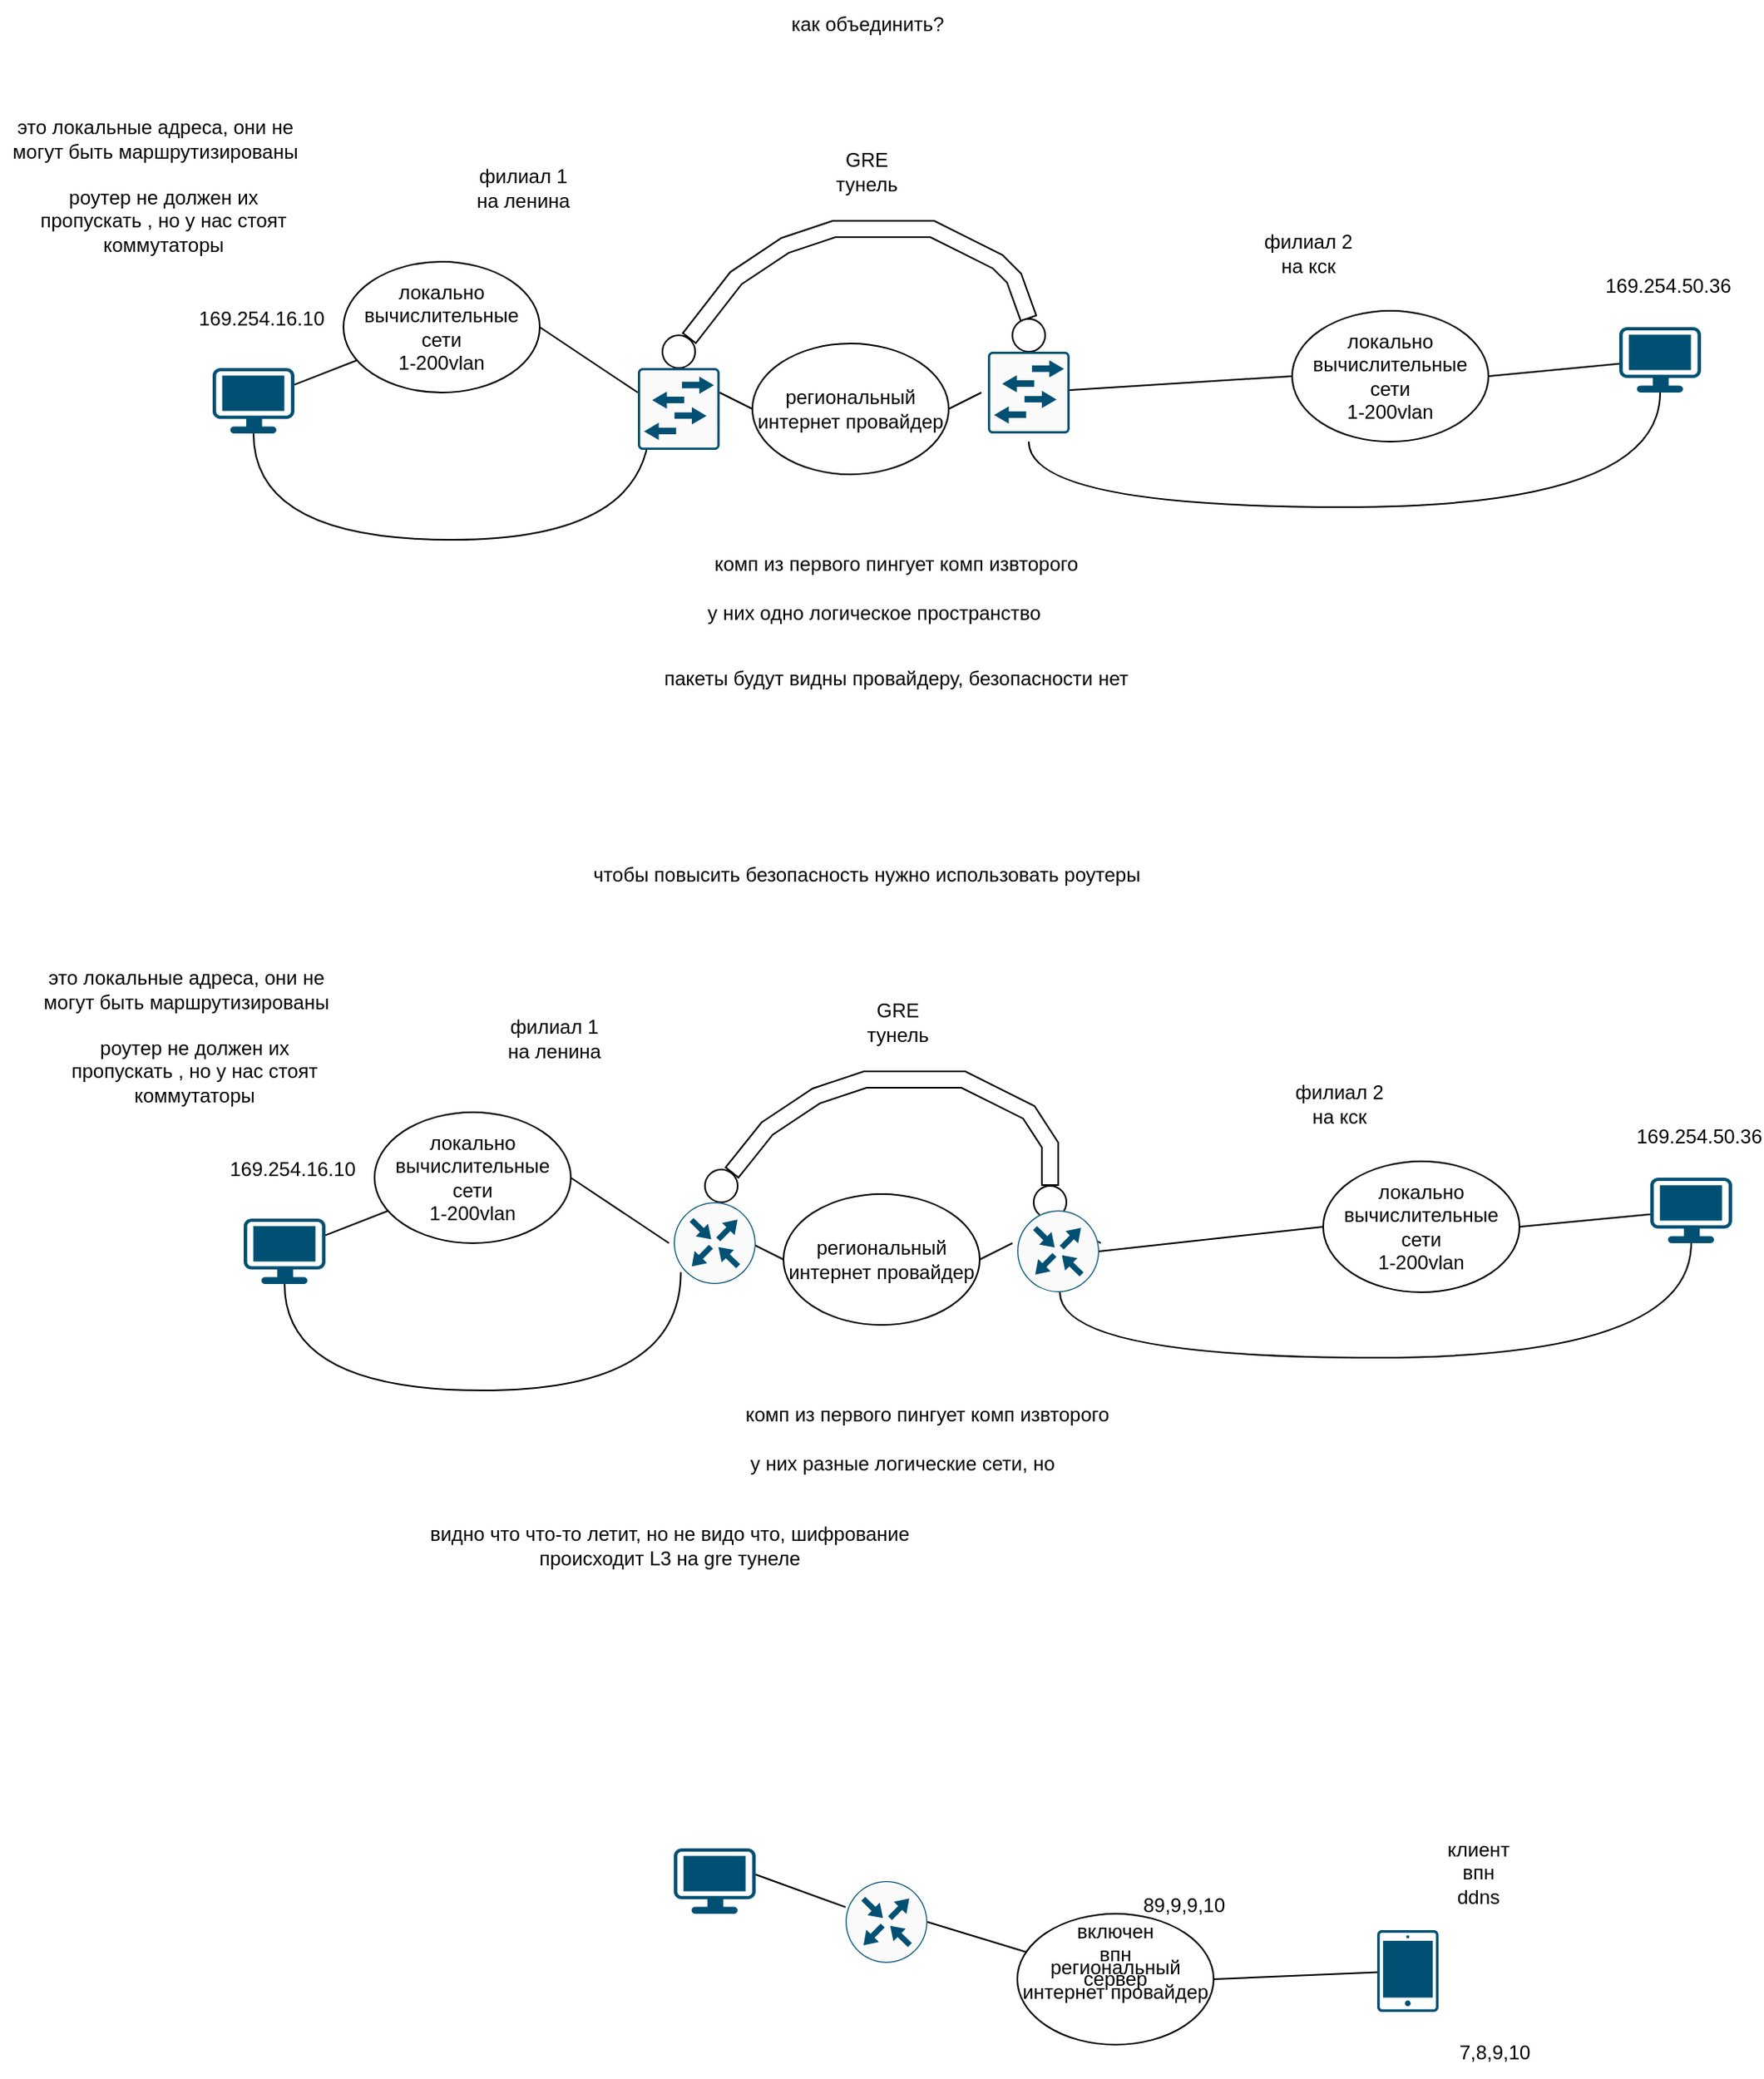 <mxfile version="22.0.4" type="github">
  <diagram name="Страница — 1" id="FvAb1zWmd12DKddEdcqH">
    <mxGraphModel dx="1876" dy="568" grid="1" gridSize="10" guides="1" tooltips="1" connect="1" arrows="1" fold="1" page="1" pageScale="1" pageWidth="827" pageHeight="1169" math="0" shadow="0">
      <root>
        <mxCell id="0" />
        <mxCell id="1" parent="0" />
        <mxCell id="oi5rNFnieB_lzFpVS_D--7" style="rounded=0;orthogonalLoop=1;jettySize=auto;html=1;exitX=0;exitY=0.5;exitDx=0;exitDy=0;entryX=1;entryY=0.5;entryDx=0;entryDy=0;endArrow=none;endFill=0;" edge="1" parent="1" target="oi5rNFnieB_lzFpVS_D--2">
          <mxGeometry relative="1" as="geometry">
            <mxPoint x="260" y="240" as="sourcePoint" />
          </mxGeometry>
        </mxCell>
        <mxCell id="oi5rNFnieB_lzFpVS_D--1" value="региональный интернет провайдер" style="ellipse;whiteSpace=wrap;html=1;" vertex="1" parent="1">
          <mxGeometry x="330" y="210" width="120" height="80" as="geometry" />
        </mxCell>
        <mxCell id="oi5rNFnieB_lzFpVS_D--2" value="локально вычислительные сети&lt;br&gt;1-200vlan" style="ellipse;whiteSpace=wrap;html=1;" vertex="1" parent="1">
          <mxGeometry x="80" y="160" width="120" height="80" as="geometry" />
        </mxCell>
        <mxCell id="oi5rNFnieB_lzFpVS_D--3" value="филиал 1&lt;br&gt;на ленина" style="text;html=1;strokeColor=none;fillColor=none;align=center;verticalAlign=middle;whiteSpace=wrap;rounded=0;" vertex="1" parent="1">
          <mxGeometry x="160" y="100" width="60" height="30" as="geometry" />
        </mxCell>
        <mxCell id="oi5rNFnieB_lzFpVS_D--4" value="филиал 2&lt;br&gt;на кск" style="text;html=1;strokeColor=none;fillColor=none;align=center;verticalAlign=middle;whiteSpace=wrap;rounded=0;" vertex="1" parent="1">
          <mxGeometry x="640" y="140" width="60" height="30" as="geometry" />
        </mxCell>
        <mxCell id="oi5rNFnieB_lzFpVS_D--5" value="локально вычислительные сети&lt;br&gt;1-200vlan" style="ellipse;whiteSpace=wrap;html=1;" vertex="1" parent="1">
          <mxGeometry x="660" y="190" width="120" height="80" as="geometry" />
        </mxCell>
        <mxCell id="oi5rNFnieB_lzFpVS_D--8" value="GRE &lt;br&gt;тунель" style="text;html=1;strokeColor=none;fillColor=none;align=center;verticalAlign=middle;whiteSpace=wrap;rounded=0;" vertex="1" parent="1">
          <mxGeometry x="370" y="90" width="60" height="30" as="geometry" />
        </mxCell>
        <mxCell id="oi5rNFnieB_lzFpVS_D--9" value="как объединить?" style="text;html=1;align=center;verticalAlign=middle;resizable=0;points=[];autosize=1;strokeColor=none;fillColor=none;" vertex="1" parent="1">
          <mxGeometry x="340" width="120" height="30" as="geometry" />
        </mxCell>
        <mxCell id="oi5rNFnieB_lzFpVS_D--10" value="" style="shape=flexArrow;endArrow=none;html=1;rounded=0;endFill=0;entryX=0.5;entryY=0;entryDx=0;entryDy=0;" edge="1" parent="1" source="oi5rNFnieB_lzFpVS_D--12" target="oi5rNFnieB_lzFpVS_D--14">
          <mxGeometry width="50" height="50" relative="1" as="geometry">
            <mxPoint x="320" y="230" as="sourcePoint" />
            <mxPoint x="570" y="180" as="targetPoint" />
            <Array as="points">
              <mxPoint x="320" y="170" />
              <mxPoint x="350" y="150" />
              <mxPoint x="380" y="140" />
              <mxPoint x="410" y="140" />
              <mxPoint x="440" y="140" />
              <mxPoint x="460" y="150" />
              <mxPoint x="480" y="160" />
              <mxPoint x="490" y="170" />
            </Array>
          </mxGeometry>
        </mxCell>
        <mxCell id="oi5rNFnieB_lzFpVS_D--12" value="" style="ellipse;whiteSpace=wrap;html=1;aspect=fixed;" vertex="1" parent="1">
          <mxGeometry x="275" y="205" width="20" height="20" as="geometry" />
        </mxCell>
        <mxCell id="oi5rNFnieB_lzFpVS_D--14" value="" style="ellipse;whiteSpace=wrap;html=1;aspect=fixed;" vertex="1" parent="1">
          <mxGeometry x="489" y="195" width="20" height="20" as="geometry" />
        </mxCell>
        <mxCell id="oi5rNFnieB_lzFpVS_D--19" value="" style="sketch=0;points=[[0.5,0,0],[1,0.5,0],[0.5,1,0],[0,0.5,0],[0.145,0.145,0],[0.856,0.145,0],[0.855,0.856,0],[0.145,0.855,0]];verticalLabelPosition=bottom;html=1;verticalAlign=top;aspect=fixed;align=center;pointerEvents=1;shape=mxgraph.cisco19.rect;prIcon=router;fillColor=#FAFAFA;strokeColor=#005073;" vertex="1" parent="1">
          <mxGeometry x="387" y="1150" width="50" height="50" as="geometry" />
        </mxCell>
        <mxCell id="oi5rNFnieB_lzFpVS_D--20" value="" style="points=[[0.03,0.03,0],[0.5,0,0],[0.97,0.03,0],[1,0.4,0],[0.97,0.745,0],[0.5,1,0],[0.03,0.745,0],[0,0.4,0]];verticalLabelPosition=bottom;sketch=0;html=1;verticalAlign=top;aspect=fixed;align=center;pointerEvents=1;shape=mxgraph.cisco19.workstation;fillColor=#005073;strokeColor=none;" vertex="1" parent="1">
          <mxGeometry x="282" y="1130" width="50" height="40" as="geometry" />
        </mxCell>
        <mxCell id="oi5rNFnieB_lzFpVS_D--21" value="региональный интернет провайдер" style="ellipse;whiteSpace=wrap;html=1;" vertex="1" parent="1">
          <mxGeometry x="492" y="1170" width="120" height="80" as="geometry" />
        </mxCell>
        <mxCell id="oi5rNFnieB_lzFpVS_D--24" style="rounded=0;orthogonalLoop=1;jettySize=auto;html=1;entryX=1;entryY=0.5;entryDx=0;entryDy=0;endArrow=none;endFill=0;" edge="1" parent="1" source="oi5rNFnieB_lzFpVS_D--22" target="oi5rNFnieB_lzFpVS_D--21">
          <mxGeometry relative="1" as="geometry" />
        </mxCell>
        <mxCell id="oi5rNFnieB_lzFpVS_D--22" value="" style="sketch=0;points=[[0.015,0.015,0],[0.985,0.015,0],[0.985,0.985,0],[0.015,0.985,0],[0.25,0,0],[0.5,0,0],[0.75,0,0],[1,0.25,0],[1,0.5,0],[1,0.75,0],[0.75,1,0],[0.5,1,0],[0.25,1,0],[0,0.75,0],[0,0.5,0],[0,0.25,0]];verticalLabelPosition=bottom;html=1;verticalAlign=top;aspect=fixed;align=center;pointerEvents=1;shape=mxgraph.cisco19.handheld;fillColor=#005073;strokeColor=none;" vertex="1" parent="1">
          <mxGeometry x="712" y="1180" width="37.5" height="50" as="geometry" />
        </mxCell>
        <mxCell id="oi5rNFnieB_lzFpVS_D--23" value="включен впн сервер" style="text;html=1;strokeColor=none;fillColor=none;align=center;verticalAlign=middle;whiteSpace=wrap;rounded=0;" vertex="1" parent="1">
          <mxGeometry x="522" y="1180" width="60" height="30" as="geometry" />
        </mxCell>
        <mxCell id="oi5rNFnieB_lzFpVS_D--25" style="rounded=0;orthogonalLoop=1;jettySize=auto;html=1;entryX=1;entryY=0.5;entryDx=0;entryDy=0;entryPerimeter=0;endArrow=none;endFill=0;" edge="1" parent="1" source="oi5rNFnieB_lzFpVS_D--21" target="oi5rNFnieB_lzFpVS_D--19">
          <mxGeometry relative="1" as="geometry" />
        </mxCell>
        <mxCell id="oi5rNFnieB_lzFpVS_D--26" style="rounded=0;orthogonalLoop=1;jettySize=auto;html=1;entryX=1;entryY=0.4;entryDx=0;entryDy=0;entryPerimeter=0;endArrow=none;endFill=0;" edge="1" parent="1" source="oi5rNFnieB_lzFpVS_D--19" target="oi5rNFnieB_lzFpVS_D--20">
          <mxGeometry relative="1" as="geometry" />
        </mxCell>
        <mxCell id="oi5rNFnieB_lzFpVS_D--27" value="клиент впн&lt;br&gt;ddns" style="text;html=1;strokeColor=none;fillColor=none;align=center;verticalAlign=middle;whiteSpace=wrap;rounded=0;" vertex="1" parent="1">
          <mxGeometry x="744" y="1130" width="60" height="30" as="geometry" />
        </mxCell>
        <mxCell id="oi5rNFnieB_lzFpVS_D--28" value="7,8,9,10" style="text;html=1;strokeColor=none;fillColor=none;align=center;verticalAlign=middle;whiteSpace=wrap;rounded=0;" vertex="1" parent="1">
          <mxGeometry x="754" y="1240" width="60" height="30" as="geometry" />
        </mxCell>
        <mxCell id="oi5rNFnieB_lzFpVS_D--29" value="89,9,9,10" style="text;html=1;strokeColor=none;fillColor=none;align=center;verticalAlign=middle;whiteSpace=wrap;rounded=0;" vertex="1" parent="1">
          <mxGeometry x="564" y="1150" width="60" height="30" as="geometry" />
        </mxCell>
        <mxCell id="oi5rNFnieB_lzFpVS_D--30" value="" style="rounded=0;orthogonalLoop=1;jettySize=auto;html=1;exitX=0;exitY=0.5;exitDx=0;exitDy=0;entryX=1;entryY=0.5;entryDx=0;entryDy=0;endArrow=none;endFill=0;" edge="1" parent="1" source="oi5rNFnieB_lzFpVS_D--1">
          <mxGeometry relative="1" as="geometry">
            <mxPoint x="350" y="240" as="sourcePoint" />
            <mxPoint x="310" y="240" as="targetPoint" />
          </mxGeometry>
        </mxCell>
        <mxCell id="oi5rNFnieB_lzFpVS_D--32" value="" style="endArrow=none;html=1;rounded=0;entryX=0;entryY=0.5;entryDx=0;entryDy=0;exitX=1;exitY=0.5;exitDx=0;exitDy=0;" edge="1" parent="1" source="oi5rNFnieB_lzFpVS_D--1">
          <mxGeometry width="50" height="50" relative="1" as="geometry">
            <mxPoint x="470" y="240" as="sourcePoint" />
            <mxPoint x="470" y="240" as="targetPoint" />
          </mxGeometry>
        </mxCell>
        <mxCell id="oi5rNFnieB_lzFpVS_D--37" value="169.254.16.10" style="text;html=1;strokeColor=none;fillColor=none;align=center;verticalAlign=middle;whiteSpace=wrap;rounded=0;" vertex="1" parent="1">
          <mxGeometry y="180" width="60" height="30" as="geometry" />
        </mxCell>
        <mxCell id="oi5rNFnieB_lzFpVS_D--44" style="rounded=0;orthogonalLoop=1;jettySize=auto;html=1;endArrow=none;endFill=0;" edge="1" parent="1" source="oi5rNFnieB_lzFpVS_D--38" target="oi5rNFnieB_lzFpVS_D--2">
          <mxGeometry relative="1" as="geometry" />
        </mxCell>
        <mxCell id="oi5rNFnieB_lzFpVS_D--38" value="" style="points=[[0.03,0.03,0],[0.5,0,0],[0.97,0.03,0],[1,0.4,0],[0.97,0.745,0],[0.5,1,0],[0.03,0.745,0],[0,0.4,0]];verticalLabelPosition=bottom;sketch=0;html=1;verticalAlign=top;aspect=fixed;align=center;pointerEvents=1;shape=mxgraph.cisco19.workstation;fillColor=#005073;strokeColor=none;" vertex="1" parent="1">
          <mxGeometry y="225" width="50" height="40" as="geometry" />
        </mxCell>
        <mxCell id="oi5rNFnieB_lzFpVS_D--45" style="rounded=0;orthogonalLoop=1;jettySize=auto;html=1;entryX=1;entryY=0.5;entryDx=0;entryDy=0;endArrow=none;endFill=0;" edge="1" parent="1" source="oi5rNFnieB_lzFpVS_D--40" target="oi5rNFnieB_lzFpVS_D--5">
          <mxGeometry relative="1" as="geometry" />
        </mxCell>
        <mxCell id="oi5rNFnieB_lzFpVS_D--40" value="" style="points=[[0.03,0.03,0],[0.5,0,0],[0.97,0.03,0],[1,0.4,0],[0.97,0.745,0],[0.5,1,0],[0.03,0.745,0],[0,0.4,0]];verticalLabelPosition=bottom;sketch=0;html=1;verticalAlign=top;aspect=fixed;align=center;pointerEvents=1;shape=mxgraph.cisco19.workstation;fillColor=#005073;strokeColor=none;" vertex="1" parent="1">
          <mxGeometry x="860" y="200" width="50" height="40" as="geometry" />
        </mxCell>
        <mxCell id="oi5rNFnieB_lzFpVS_D--41" value="169.254.50.36" style="text;html=1;strokeColor=none;fillColor=none;align=center;verticalAlign=middle;whiteSpace=wrap;rounded=0;" vertex="1" parent="1">
          <mxGeometry x="860" y="160" width="60" height="30" as="geometry" />
        </mxCell>
        <mxCell id="oi5rNFnieB_lzFpVS_D--42" value="" style="endArrow=none;html=1;rounded=0;exitX=0.5;exitY=1;exitDx=0;exitDy=0;exitPerimeter=0;entryX=0.5;entryY=1;entryDx=0;entryDy=0;entryPerimeter=0;edgeStyle=orthogonalEdgeStyle;curved=1;" edge="1" parent="1" source="oi5rNFnieB_lzFpVS_D--40">
          <mxGeometry width="50" height="50" relative="1" as="geometry">
            <mxPoint x="884.38" y="310" as="sourcePoint" />
            <mxPoint x="499" y="270.0" as="targetPoint" />
            <Array as="points">
              <mxPoint x="885" y="310" />
              <mxPoint x="499" y="310" />
            </Array>
          </mxGeometry>
        </mxCell>
        <mxCell id="oi5rNFnieB_lzFpVS_D--43" value="" style="endArrow=none;html=1;rounded=0;exitX=0.5;exitY=1;exitDx=0;exitDy=0;exitPerimeter=0;entryX=0.145;entryY=0.855;entryDx=0;entryDy=0;entryPerimeter=0;edgeStyle=orthogonalEdgeStyle;curved=1;" edge="1" parent="1" source="oi5rNFnieB_lzFpVS_D--38">
          <mxGeometry width="50" height="50" relative="1" as="geometry">
            <mxPoint x="470" y="270" as="sourcePoint" />
            <mxPoint x="267.25" y="257.75" as="targetPoint" />
            <Array as="points">
              <mxPoint x="25" y="330" />
              <mxPoint x="267" y="330" />
            </Array>
          </mxGeometry>
        </mxCell>
        <mxCell id="oi5rNFnieB_lzFpVS_D--46" value="комп из первого пингует комп извторого" style="text;html=1;strokeColor=none;fillColor=none;align=center;verticalAlign=middle;whiteSpace=wrap;rounded=0;" vertex="1" parent="1">
          <mxGeometry x="291" y="330" width="254" height="30" as="geometry" />
        </mxCell>
        <mxCell id="oi5rNFnieB_lzFpVS_D--47" value="у них одно логическое пространство" style="text;html=1;strokeColor=none;fillColor=none;align=center;verticalAlign=middle;whiteSpace=wrap;rounded=0;" vertex="1" parent="1">
          <mxGeometry x="282" y="360" width="245" height="30" as="geometry" />
        </mxCell>
        <mxCell id="oi5rNFnieB_lzFpVS_D--48" value="это локальные адреса, они не могут быть маршрутизированы" style="text;html=1;strokeColor=none;fillColor=none;align=center;verticalAlign=middle;whiteSpace=wrap;rounded=0;" vertex="1" parent="1">
          <mxGeometry x="-130" y="70" width="190" height="30" as="geometry" />
        </mxCell>
        <mxCell id="oi5rNFnieB_lzFpVS_D--49" value="роутер не должен их пропускать , но у нас стоят коммутаторы" style="text;html=1;strokeColor=none;fillColor=none;align=center;verticalAlign=middle;whiteSpace=wrap;rounded=0;" vertex="1" parent="1">
          <mxGeometry x="-120" y="120" width="180" height="30" as="geometry" />
        </mxCell>
        <mxCell id="oi5rNFnieB_lzFpVS_D--92" style="rounded=0;orthogonalLoop=1;jettySize=auto;html=1;entryX=0;entryY=0.5;entryDx=0;entryDy=0;endArrow=none;endFill=0;" edge="1" parent="1" source="oi5rNFnieB_lzFpVS_D--50" target="oi5rNFnieB_lzFpVS_D--5">
          <mxGeometry relative="1" as="geometry" />
        </mxCell>
        <mxCell id="oi5rNFnieB_lzFpVS_D--50" value="" style="sketch=0;points=[[0.015,0.015,0],[0.985,0.015,0],[0.985,0.985,0],[0.015,0.985,0],[0.25,0,0],[0.5,0,0],[0.75,0,0],[1,0.25,0],[1,0.5,0],[1,0.75,0],[0.75,1,0],[0.5,1,0],[0.25,1,0],[0,0.75,0],[0,0.5,0],[0,0.25,0]];verticalLabelPosition=bottom;html=1;verticalAlign=top;aspect=fixed;align=center;pointerEvents=1;shape=mxgraph.cisco19.rect;prIcon=l2_switch;fillColor=#FAFAFA;strokeColor=#005073;" vertex="1" parent="1">
          <mxGeometry x="474" y="215" width="50" height="50" as="geometry" />
        </mxCell>
        <mxCell id="oi5rNFnieB_lzFpVS_D--51" value="" style="sketch=0;points=[[0.015,0.015,0],[0.985,0.015,0],[0.985,0.985,0],[0.015,0.985,0],[0.25,0,0],[0.5,0,0],[0.75,0,0],[1,0.25,0],[1,0.5,0],[1,0.75,0],[0.75,1,0],[0.5,1,0],[0.25,1,0],[0,0.75,0],[0,0.5,0],[0,0.25,0]];verticalLabelPosition=bottom;html=1;verticalAlign=top;aspect=fixed;align=center;pointerEvents=1;shape=mxgraph.cisco19.rect;prIcon=l2_switch;fillColor=#FAFAFA;strokeColor=#005073;" vertex="1" parent="1">
          <mxGeometry x="260" y="225" width="50" height="50" as="geometry" />
        </mxCell>
        <mxCell id="oi5rNFnieB_lzFpVS_D--54" value="пакеты будут видны провайдеру, безопасности нет" style="text;html=1;strokeColor=none;fillColor=none;align=center;verticalAlign=middle;whiteSpace=wrap;rounded=0;" vertex="1" parent="1">
          <mxGeometry x="223" y="400" width="390" height="30" as="geometry" />
        </mxCell>
        <mxCell id="oi5rNFnieB_lzFpVS_D--56" style="rounded=0;orthogonalLoop=1;jettySize=auto;html=1;exitX=0;exitY=0.5;exitDx=0;exitDy=0;entryX=1;entryY=0.5;entryDx=0;entryDy=0;endArrow=none;endFill=0;" edge="1" parent="1" target="oi5rNFnieB_lzFpVS_D--58">
          <mxGeometry relative="1" as="geometry">
            <mxPoint x="279" y="760" as="sourcePoint" />
          </mxGeometry>
        </mxCell>
        <mxCell id="oi5rNFnieB_lzFpVS_D--57" value="региональный интернет провайдер" style="ellipse;whiteSpace=wrap;html=1;" vertex="1" parent="1">
          <mxGeometry x="349" y="730" width="120" height="80" as="geometry" />
        </mxCell>
        <mxCell id="oi5rNFnieB_lzFpVS_D--58" value="локально вычислительные сети&lt;br&gt;1-200vlan" style="ellipse;whiteSpace=wrap;html=1;" vertex="1" parent="1">
          <mxGeometry x="99" y="680" width="120" height="80" as="geometry" />
        </mxCell>
        <mxCell id="oi5rNFnieB_lzFpVS_D--59" value="филиал 1&lt;br&gt;на ленина" style="text;html=1;strokeColor=none;fillColor=none;align=center;verticalAlign=middle;whiteSpace=wrap;rounded=0;" vertex="1" parent="1">
          <mxGeometry x="179" y="620" width="60" height="30" as="geometry" />
        </mxCell>
        <mxCell id="oi5rNFnieB_lzFpVS_D--60" value="филиал 2&lt;br&gt;на кск" style="text;html=1;strokeColor=none;fillColor=none;align=center;verticalAlign=middle;whiteSpace=wrap;rounded=0;" vertex="1" parent="1">
          <mxGeometry x="659" y="660" width="60" height="30" as="geometry" />
        </mxCell>
        <mxCell id="oi5rNFnieB_lzFpVS_D--61" value="локально вычислительные сети&lt;br&gt;1-200vlan" style="ellipse;whiteSpace=wrap;html=1;" vertex="1" parent="1">
          <mxGeometry x="679" y="710" width="120" height="80" as="geometry" />
        </mxCell>
        <mxCell id="oi5rNFnieB_lzFpVS_D--62" value="" style="endArrow=none;html=1;rounded=0;entryX=0;entryY=0.5;entryDx=0;entryDy=0;exitX=1;exitY=0.5;exitDx=0;exitDy=0;exitPerimeter=0;" edge="1" parent="1" source="oi5rNFnieB_lzFpVS_D--87" target="oi5rNFnieB_lzFpVS_D--61">
          <mxGeometry width="50" height="50" relative="1" as="geometry">
            <mxPoint x="409" y="780" as="sourcePoint" />
            <mxPoint x="459" y="730" as="targetPoint" />
          </mxGeometry>
        </mxCell>
        <mxCell id="oi5rNFnieB_lzFpVS_D--63" value="GRE &lt;br&gt;тунель" style="text;html=1;strokeColor=none;fillColor=none;align=center;verticalAlign=middle;whiteSpace=wrap;rounded=0;" vertex="1" parent="1">
          <mxGeometry x="389" y="610" width="60" height="30" as="geometry" />
        </mxCell>
        <mxCell id="oi5rNFnieB_lzFpVS_D--64" value="" style="shape=flexArrow;endArrow=none;html=1;rounded=0;endFill=0;" edge="1" parent="1" source="oi5rNFnieB_lzFpVS_D--65" target="oi5rNFnieB_lzFpVS_D--67">
          <mxGeometry width="50" height="50" relative="1" as="geometry">
            <mxPoint x="339" y="750" as="sourcePoint" />
            <mxPoint x="549" y="760" as="targetPoint" />
            <Array as="points">
              <mxPoint x="339" y="690" />
              <mxPoint x="369" y="670" />
              <mxPoint x="399" y="660" />
              <mxPoint x="429" y="660" />
              <mxPoint x="459" y="660" />
              <mxPoint x="479" y="670" />
              <mxPoint x="499" y="680" />
              <mxPoint x="512" y="700" />
            </Array>
          </mxGeometry>
        </mxCell>
        <mxCell id="oi5rNFnieB_lzFpVS_D--65" value="" style="ellipse;whiteSpace=wrap;html=1;aspect=fixed;" vertex="1" parent="1">
          <mxGeometry x="301" y="715" width="20" height="20" as="geometry" />
        </mxCell>
        <mxCell id="oi5rNFnieB_lzFpVS_D--66" value="" style="endArrow=none;html=1;rounded=0;entryX=0;entryY=0.5;entryDx=0;entryDy=0;exitX=1;exitY=0.5;exitDx=0;exitDy=0;exitPerimeter=0;" edge="1" parent="1" target="oi5rNFnieB_lzFpVS_D--67">
          <mxGeometry width="50" height="50" relative="1" as="geometry">
            <mxPoint x="543" y="760" as="sourcePoint" />
            <mxPoint x="649" y="770" as="targetPoint" />
          </mxGeometry>
        </mxCell>
        <mxCell id="oi5rNFnieB_lzFpVS_D--67" value="" style="ellipse;whiteSpace=wrap;html=1;aspect=fixed;" vertex="1" parent="1">
          <mxGeometry x="502" y="725" width="20" height="20" as="geometry" />
        </mxCell>
        <mxCell id="oi5rNFnieB_lzFpVS_D--68" value="" style="rounded=0;orthogonalLoop=1;jettySize=auto;html=1;exitX=0;exitY=0.5;exitDx=0;exitDy=0;entryX=1;entryY=0.5;entryDx=0;entryDy=0;endArrow=none;endFill=0;" edge="1" parent="1" source="oi5rNFnieB_lzFpVS_D--57">
          <mxGeometry relative="1" as="geometry">
            <mxPoint x="369" y="760" as="sourcePoint" />
            <mxPoint x="329" y="760" as="targetPoint" />
          </mxGeometry>
        </mxCell>
        <mxCell id="oi5rNFnieB_lzFpVS_D--69" value="" style="endArrow=none;html=1;rounded=0;entryX=0;entryY=0.5;entryDx=0;entryDy=0;exitX=1;exitY=0.5;exitDx=0;exitDy=0;" edge="1" parent="1" source="oi5rNFnieB_lzFpVS_D--57">
          <mxGeometry width="50" height="50" relative="1" as="geometry">
            <mxPoint x="489" y="760" as="sourcePoint" />
            <mxPoint x="489" y="760" as="targetPoint" />
          </mxGeometry>
        </mxCell>
        <mxCell id="oi5rNFnieB_lzFpVS_D--70" value="169.254.16.10" style="text;html=1;strokeColor=none;fillColor=none;align=center;verticalAlign=middle;whiteSpace=wrap;rounded=0;" vertex="1" parent="1">
          <mxGeometry x="19" y="700" width="60" height="30" as="geometry" />
        </mxCell>
        <mxCell id="oi5rNFnieB_lzFpVS_D--71" style="rounded=0;orthogonalLoop=1;jettySize=auto;html=1;endArrow=none;endFill=0;" edge="1" parent="1" source="oi5rNFnieB_lzFpVS_D--72" target="oi5rNFnieB_lzFpVS_D--58">
          <mxGeometry relative="1" as="geometry" />
        </mxCell>
        <mxCell id="oi5rNFnieB_lzFpVS_D--72" value="" style="points=[[0.03,0.03,0],[0.5,0,0],[0.97,0.03,0],[1,0.4,0],[0.97,0.745,0],[0.5,1,0],[0.03,0.745,0],[0,0.4,0]];verticalLabelPosition=bottom;sketch=0;html=1;verticalAlign=top;aspect=fixed;align=center;pointerEvents=1;shape=mxgraph.cisco19.workstation;fillColor=#005073;strokeColor=none;" vertex="1" parent="1">
          <mxGeometry x="19" y="745" width="50" height="40" as="geometry" />
        </mxCell>
        <mxCell id="oi5rNFnieB_lzFpVS_D--73" style="rounded=0;orthogonalLoop=1;jettySize=auto;html=1;entryX=1;entryY=0.5;entryDx=0;entryDy=0;endArrow=none;endFill=0;" edge="1" parent="1" source="oi5rNFnieB_lzFpVS_D--74" target="oi5rNFnieB_lzFpVS_D--61">
          <mxGeometry relative="1" as="geometry" />
        </mxCell>
        <mxCell id="oi5rNFnieB_lzFpVS_D--74" value="" style="points=[[0.03,0.03,0],[0.5,0,0],[0.97,0.03,0],[1,0.4,0],[0.97,0.745,0],[0.5,1,0],[0.03,0.745,0],[0,0.4,0]];verticalLabelPosition=bottom;sketch=0;html=1;verticalAlign=top;aspect=fixed;align=center;pointerEvents=1;shape=mxgraph.cisco19.workstation;fillColor=#005073;strokeColor=none;" vertex="1" parent="1">
          <mxGeometry x="879" y="720" width="50" height="40" as="geometry" />
        </mxCell>
        <mxCell id="oi5rNFnieB_lzFpVS_D--75" value="169.254.50.36" style="text;html=1;strokeColor=none;fillColor=none;align=center;verticalAlign=middle;whiteSpace=wrap;rounded=0;" vertex="1" parent="1">
          <mxGeometry x="879" y="680" width="60" height="30" as="geometry" />
        </mxCell>
        <mxCell id="oi5rNFnieB_lzFpVS_D--76" value="" style="endArrow=none;html=1;rounded=0;exitX=0.5;exitY=1;exitDx=0;exitDy=0;exitPerimeter=0;entryX=0.5;entryY=1;entryDx=0;entryDy=0;entryPerimeter=0;edgeStyle=orthogonalEdgeStyle;curved=1;" edge="1" parent="1" source="oi5rNFnieB_lzFpVS_D--74">
          <mxGeometry width="50" height="50" relative="1" as="geometry">
            <mxPoint x="903.38" y="830" as="sourcePoint" />
            <mxPoint x="518" y="790.0" as="targetPoint" />
            <Array as="points">
              <mxPoint x="904" y="830" />
              <mxPoint x="518" y="830" />
            </Array>
          </mxGeometry>
        </mxCell>
        <mxCell id="oi5rNFnieB_lzFpVS_D--77" value="" style="endArrow=none;html=1;rounded=0;exitX=0.5;exitY=1;exitDx=0;exitDy=0;exitPerimeter=0;entryX=0.145;entryY=0.855;entryDx=0;entryDy=0;entryPerimeter=0;edgeStyle=orthogonalEdgeStyle;curved=1;" edge="1" parent="1" source="oi5rNFnieB_lzFpVS_D--72">
          <mxGeometry width="50" height="50" relative="1" as="geometry">
            <mxPoint x="489" y="790" as="sourcePoint" />
            <mxPoint x="286.25" y="777.75" as="targetPoint" />
            <Array as="points">
              <mxPoint x="44" y="850" />
              <mxPoint x="286" y="850" />
            </Array>
          </mxGeometry>
        </mxCell>
        <mxCell id="oi5rNFnieB_lzFpVS_D--78" value="комп из первого пингует комп извторого" style="text;html=1;strokeColor=none;fillColor=none;align=center;verticalAlign=middle;whiteSpace=wrap;rounded=0;" vertex="1" parent="1">
          <mxGeometry x="310" y="850" width="254" height="30" as="geometry" />
        </mxCell>
        <mxCell id="oi5rNFnieB_lzFpVS_D--79" value="у них разные логические сети, но&amp;nbsp;" style="text;html=1;strokeColor=none;fillColor=none;align=center;verticalAlign=middle;whiteSpace=wrap;rounded=0;" vertex="1" parent="1">
          <mxGeometry x="301" y="880" width="245" height="30" as="geometry" />
        </mxCell>
        <mxCell id="oi5rNFnieB_lzFpVS_D--80" value="это локальные адреса, они не могут быть маршрутизированы" style="text;html=1;strokeColor=none;fillColor=none;align=center;verticalAlign=middle;whiteSpace=wrap;rounded=0;" vertex="1" parent="1">
          <mxGeometry x="-111" y="590" width="190" height="30" as="geometry" />
        </mxCell>
        <mxCell id="oi5rNFnieB_lzFpVS_D--81" value="роутер не должен их пропускать , но у нас стоят коммутаторы" style="text;html=1;strokeColor=none;fillColor=none;align=center;verticalAlign=middle;whiteSpace=wrap;rounded=0;" vertex="1" parent="1">
          <mxGeometry x="-101" y="640" width="180" height="30" as="geometry" />
        </mxCell>
        <mxCell id="oi5rNFnieB_lzFpVS_D--84" value="чтобы повысить безопасность нужно использовать роутеры" style="text;html=1;strokeColor=none;fillColor=none;align=center;verticalAlign=middle;whiteSpace=wrap;rounded=0;" vertex="1" parent="1">
          <mxGeometry x="205" y="520" width="390" height="30" as="geometry" />
        </mxCell>
        <mxCell id="oi5rNFnieB_lzFpVS_D--86" value="" style="sketch=0;points=[[0.5,0,0],[1,0.5,0],[0.5,1,0],[0,0.5,0],[0.145,0.145,0],[0.856,0.145,0],[0.855,0.856,0],[0.145,0.855,0]];verticalLabelPosition=bottom;html=1;verticalAlign=top;aspect=fixed;align=center;pointerEvents=1;shape=mxgraph.cisco19.rect;prIcon=router;fillColor=#FAFAFA;strokeColor=#005073;" vertex="1" parent="1">
          <mxGeometry x="282" y="735" width="50" height="50" as="geometry" />
        </mxCell>
        <mxCell id="oi5rNFnieB_lzFpVS_D--87" value="" style="sketch=0;points=[[0.5,0,0],[1,0.5,0],[0.5,1,0],[0,0.5,0],[0.145,0.145,0],[0.856,0.145,0],[0.855,0.856,0],[0.145,0.855,0]];verticalLabelPosition=bottom;html=1;verticalAlign=top;aspect=fixed;align=center;pointerEvents=1;shape=mxgraph.cisco19.rect;prIcon=router;fillColor=#FAFAFA;strokeColor=#005073;" vertex="1" parent="1">
          <mxGeometry x="492" y="740" width="50" height="50" as="geometry" />
        </mxCell>
        <mxCell id="oi5rNFnieB_lzFpVS_D--89" value="видно что что-то летит, но не видо что, шифрование происходит L3 на gre тунеле" style="text;html=1;strokeColor=none;fillColor=none;align=center;verticalAlign=middle;whiteSpace=wrap;rounded=0;" vertex="1" parent="1">
          <mxGeometry x="120" y="930" width="319" height="30" as="geometry" />
        </mxCell>
      </root>
    </mxGraphModel>
  </diagram>
</mxfile>
